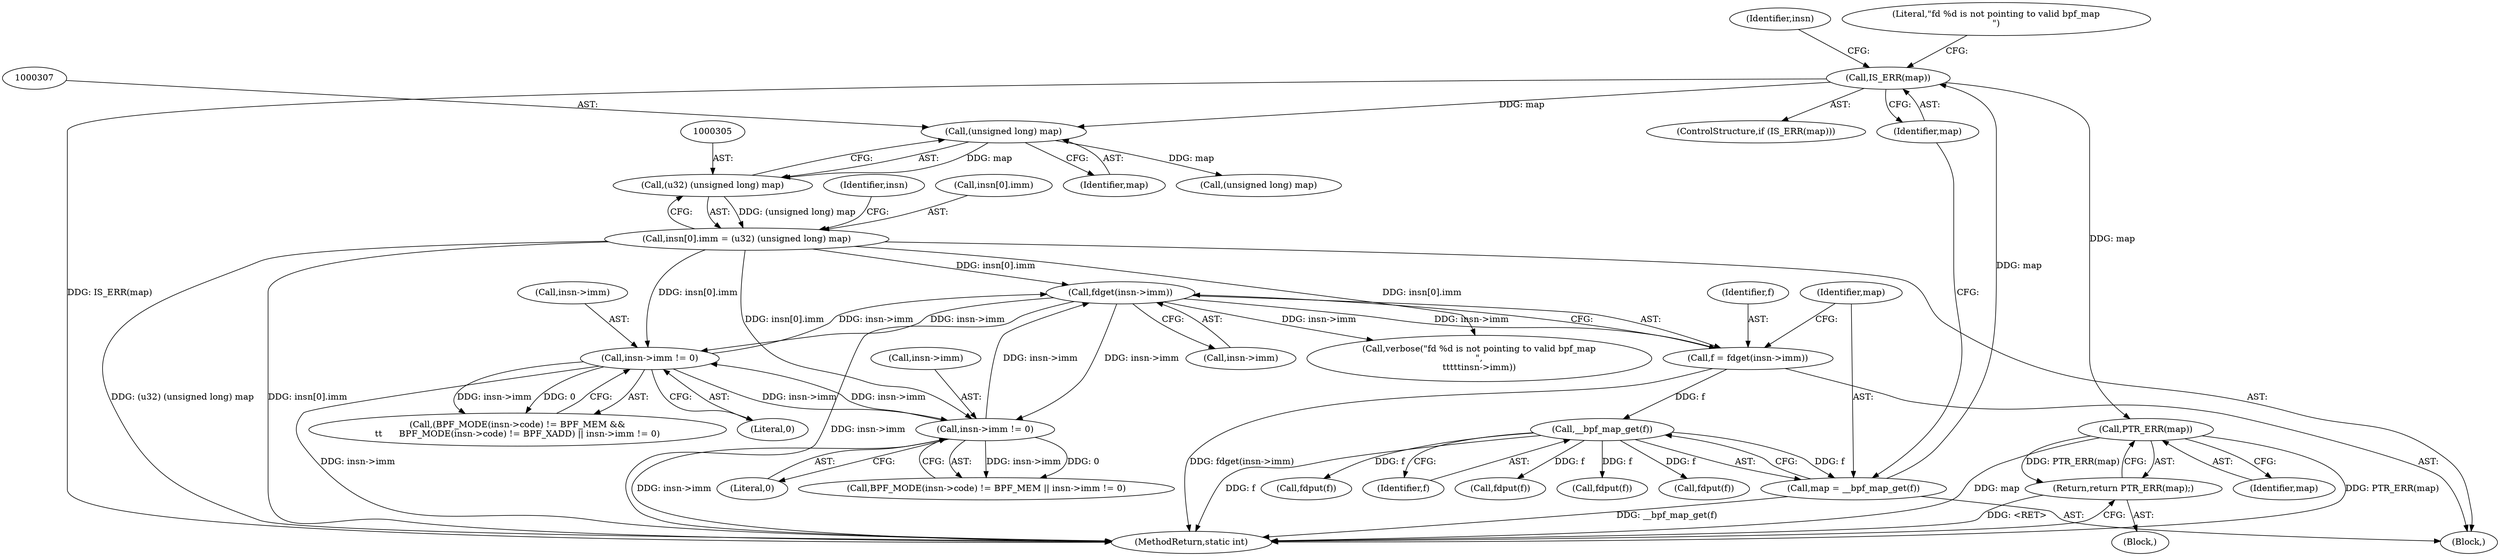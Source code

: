 digraph "0_linux_92117d8443bc5afacc8d5ba82e541946310f106e_4@pointer" {
"1000296" [label="(Call,PTR_ERR(map))"];
"1000287" [label="(Call,IS_ERR(map))"];
"1000282" [label="(Call,map = __bpf_map_get(f))"];
"1000284" [label="(Call,__bpf_map_get(f))"];
"1000276" [label="(Call,f = fdget(insn->imm))"];
"1000278" [label="(Call,fdget(insn->imm))"];
"1000187" [label="(Call,insn->imm != 0)"];
"1000298" [label="(Call,insn[0].imm = (u32) (unsigned long) map)"];
"1000304" [label="(Call,(u32) (unsigned long) map)"];
"1000306" [label="(Call,(unsigned long) map)"];
"1000154" [label="(Call,insn->imm != 0)"];
"1000295" [label="(Return,return PTR_ERR(map);)"];
"1000306" [label="(Call,(unsigned long) map)"];
"1000283" [label="(Identifier,map)"];
"1000301" [label="(Identifier,insn)"];
"1000318" [label="(Call,(unsigned long) map)"];
"1000381" [label="(Call,fdput(f))"];
"1000342" [label="(Call,fdput(f))"];
"1000277" [label="(Identifier,f)"];
"1000187" [label="(Call,insn->imm != 0)"];
"1000276" [label="(Call,f = fdget(insn->imm))"];
"1000282" [label="(Call,map = __bpf_map_get(f))"];
"1000147" [label="(Call,BPF_MODE(insn->code) != BPF_MEM || insn->imm != 0)"];
"1000158" [label="(Literal,0)"];
"1000296" [label="(Call,PTR_ERR(map))"];
"1000290" [label="(Call,verbose(\"fd %d is not pointing to valid bpf_map\n\",\n\t\t\t\t\tinsn->imm))"];
"1000352" [label="(Call,fdput(f))"];
"1000291" [label="(Literal,\"fd %d is not pointing to valid bpf_map\n\")"];
"1000299" [label="(Call,insn[0].imm)"];
"1000279" [label="(Call,insn->imm)"];
"1000298" [label="(Call,insn[0].imm = (u32) (unsigned long) map)"];
"1000308" [label="(Identifier,map)"];
"1000304" [label="(Call,(u32) (unsigned long) map)"];
"1000286" [label="(ControlStructure,if (IS_ERR(map)))"];
"1000284" [label="(Call,__bpf_map_get(f))"];
"1000390" [label="(MethodReturn,static int)"];
"1000188" [label="(Call,insn->imm)"];
"1000210" [label="(Block,)"];
"1000312" [label="(Identifier,insn)"];
"1000285" [label="(Identifier,f)"];
"1000154" [label="(Call,insn->imm != 0)"];
"1000155" [label="(Call,insn->imm)"];
"1000297" [label="(Identifier,map)"];
"1000366" [label="(Call,fdput(f))"];
"1000191" [label="(Literal,0)"];
"1000295" [label="(Return,return PTR_ERR(map);)"];
"1000287" [label="(Call,IS_ERR(map))"];
"1000173" [label="(Call,(BPF_MODE(insn->code) != BPF_MEM &&\n\t\t      BPF_MODE(insn->code) != BPF_XADD) || insn->imm != 0)"];
"1000278" [label="(Call,fdget(insn->imm))"];
"1000288" [label="(Identifier,map)"];
"1000289" [label="(Block,)"];
"1000296" -> "1000295"  [label="AST: "];
"1000296" -> "1000297"  [label="CFG: "];
"1000297" -> "1000296"  [label="AST: "];
"1000295" -> "1000296"  [label="CFG: "];
"1000296" -> "1000390"  [label="DDG: PTR_ERR(map)"];
"1000296" -> "1000390"  [label="DDG: map"];
"1000296" -> "1000295"  [label="DDG: PTR_ERR(map)"];
"1000287" -> "1000296"  [label="DDG: map"];
"1000287" -> "1000286"  [label="AST: "];
"1000287" -> "1000288"  [label="CFG: "];
"1000288" -> "1000287"  [label="AST: "];
"1000291" -> "1000287"  [label="CFG: "];
"1000301" -> "1000287"  [label="CFG: "];
"1000287" -> "1000390"  [label="DDG: IS_ERR(map)"];
"1000282" -> "1000287"  [label="DDG: map"];
"1000287" -> "1000306"  [label="DDG: map"];
"1000282" -> "1000210"  [label="AST: "];
"1000282" -> "1000284"  [label="CFG: "];
"1000283" -> "1000282"  [label="AST: "];
"1000284" -> "1000282"  [label="AST: "];
"1000288" -> "1000282"  [label="CFG: "];
"1000282" -> "1000390"  [label="DDG: __bpf_map_get(f)"];
"1000284" -> "1000282"  [label="DDG: f"];
"1000284" -> "1000285"  [label="CFG: "];
"1000285" -> "1000284"  [label="AST: "];
"1000284" -> "1000390"  [label="DDG: f"];
"1000276" -> "1000284"  [label="DDG: f"];
"1000284" -> "1000342"  [label="DDG: f"];
"1000284" -> "1000352"  [label="DDG: f"];
"1000284" -> "1000366"  [label="DDG: f"];
"1000284" -> "1000381"  [label="DDG: f"];
"1000276" -> "1000210"  [label="AST: "];
"1000276" -> "1000278"  [label="CFG: "];
"1000277" -> "1000276"  [label="AST: "];
"1000278" -> "1000276"  [label="AST: "];
"1000283" -> "1000276"  [label="CFG: "];
"1000276" -> "1000390"  [label="DDG: fdget(insn->imm)"];
"1000278" -> "1000276"  [label="DDG: insn->imm"];
"1000278" -> "1000279"  [label="CFG: "];
"1000279" -> "1000278"  [label="AST: "];
"1000278" -> "1000390"  [label="DDG: insn->imm"];
"1000278" -> "1000154"  [label="DDG: insn->imm"];
"1000278" -> "1000187"  [label="DDG: insn->imm"];
"1000187" -> "1000278"  [label="DDG: insn->imm"];
"1000298" -> "1000278"  [label="DDG: insn[0].imm"];
"1000154" -> "1000278"  [label="DDG: insn->imm"];
"1000278" -> "1000290"  [label="DDG: insn->imm"];
"1000187" -> "1000173"  [label="AST: "];
"1000187" -> "1000191"  [label="CFG: "];
"1000188" -> "1000187"  [label="AST: "];
"1000191" -> "1000187"  [label="AST: "];
"1000173" -> "1000187"  [label="CFG: "];
"1000187" -> "1000390"  [label="DDG: insn->imm"];
"1000187" -> "1000154"  [label="DDG: insn->imm"];
"1000187" -> "1000173"  [label="DDG: insn->imm"];
"1000187" -> "1000173"  [label="DDG: 0"];
"1000298" -> "1000187"  [label="DDG: insn[0].imm"];
"1000154" -> "1000187"  [label="DDG: insn->imm"];
"1000298" -> "1000210"  [label="AST: "];
"1000298" -> "1000304"  [label="CFG: "];
"1000299" -> "1000298"  [label="AST: "];
"1000304" -> "1000298"  [label="AST: "];
"1000312" -> "1000298"  [label="CFG: "];
"1000298" -> "1000390"  [label="DDG: (u32) (unsigned long) map"];
"1000298" -> "1000390"  [label="DDG: insn[0].imm"];
"1000298" -> "1000154"  [label="DDG: insn[0].imm"];
"1000298" -> "1000290"  [label="DDG: insn[0].imm"];
"1000304" -> "1000298"  [label="DDG: (unsigned long) map"];
"1000304" -> "1000306"  [label="CFG: "];
"1000305" -> "1000304"  [label="AST: "];
"1000306" -> "1000304"  [label="AST: "];
"1000306" -> "1000304"  [label="DDG: map"];
"1000306" -> "1000308"  [label="CFG: "];
"1000307" -> "1000306"  [label="AST: "];
"1000308" -> "1000306"  [label="AST: "];
"1000306" -> "1000318"  [label="DDG: map"];
"1000154" -> "1000147"  [label="AST: "];
"1000154" -> "1000158"  [label="CFG: "];
"1000155" -> "1000154"  [label="AST: "];
"1000158" -> "1000154"  [label="AST: "];
"1000147" -> "1000154"  [label="CFG: "];
"1000154" -> "1000390"  [label="DDG: insn->imm"];
"1000154" -> "1000147"  [label="DDG: insn->imm"];
"1000154" -> "1000147"  [label="DDG: 0"];
"1000295" -> "1000289"  [label="AST: "];
"1000390" -> "1000295"  [label="CFG: "];
"1000295" -> "1000390"  [label="DDG: <RET>"];
}
